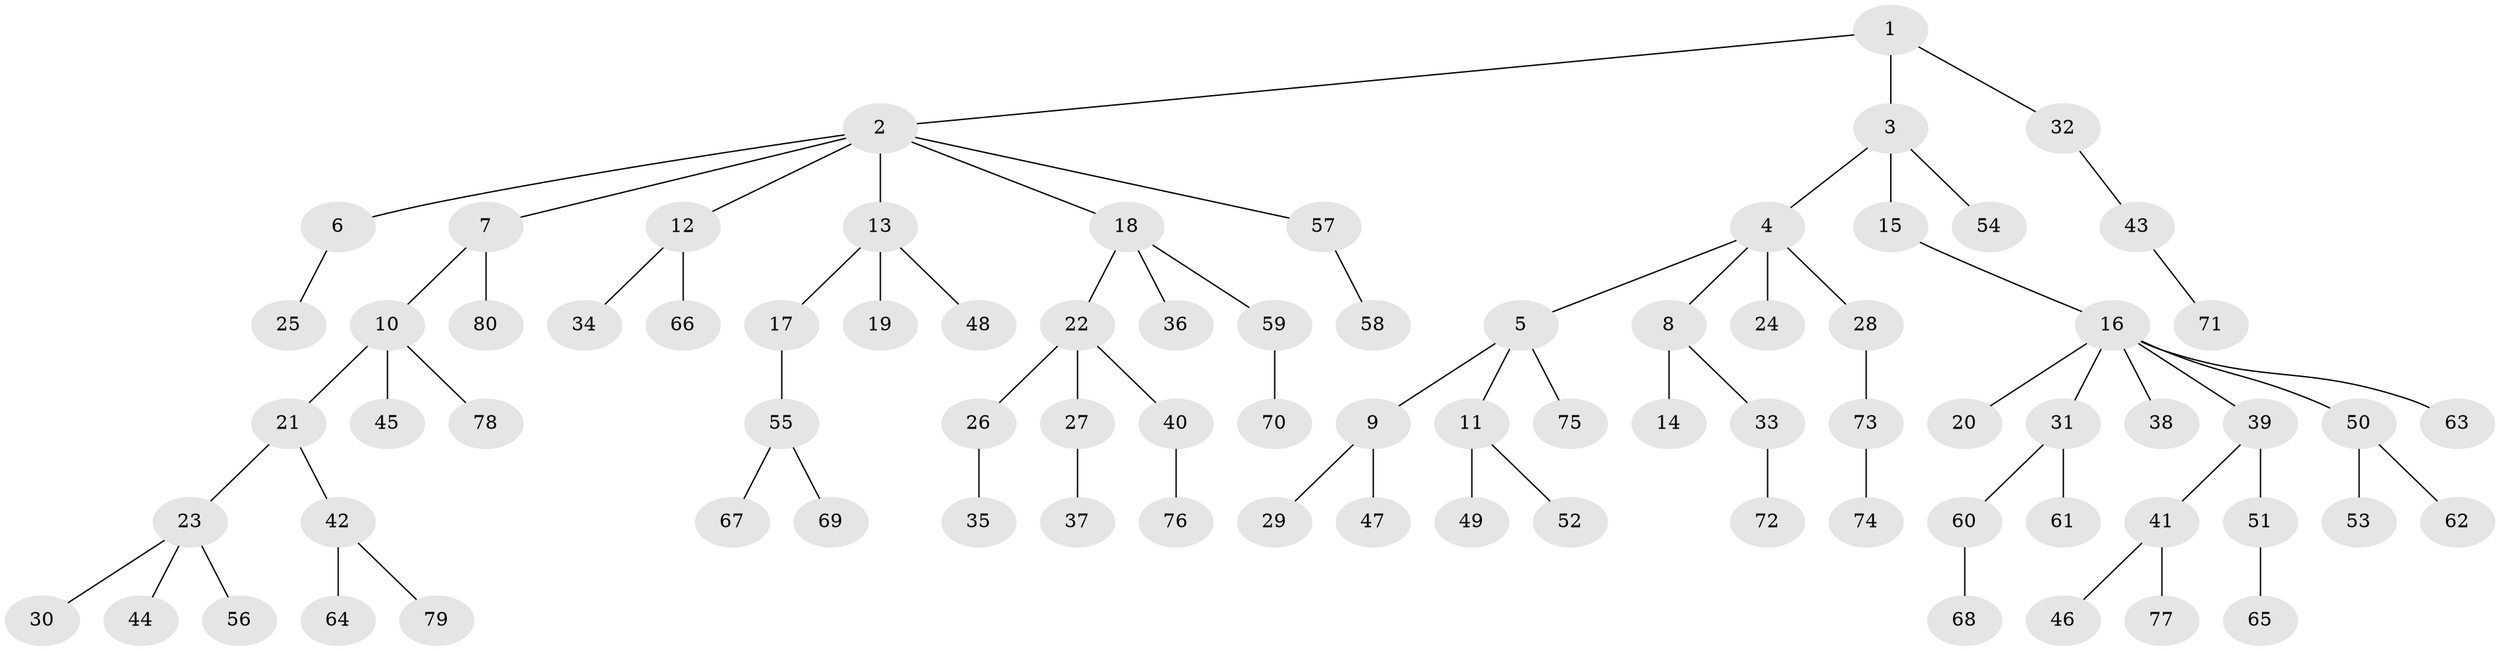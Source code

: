 // coarse degree distribution, {3: 0.12962962962962962, 9: 0.018518518518518517, 6: 0.037037037037037035, 1: 0.5555555555555556, 2: 0.2037037037037037, 4: 0.05555555555555555}
// Generated by graph-tools (version 1.1) at 2025/42/03/06/25 10:42:05]
// undirected, 80 vertices, 79 edges
graph export_dot {
graph [start="1"]
  node [color=gray90,style=filled];
  1;
  2;
  3;
  4;
  5;
  6;
  7;
  8;
  9;
  10;
  11;
  12;
  13;
  14;
  15;
  16;
  17;
  18;
  19;
  20;
  21;
  22;
  23;
  24;
  25;
  26;
  27;
  28;
  29;
  30;
  31;
  32;
  33;
  34;
  35;
  36;
  37;
  38;
  39;
  40;
  41;
  42;
  43;
  44;
  45;
  46;
  47;
  48;
  49;
  50;
  51;
  52;
  53;
  54;
  55;
  56;
  57;
  58;
  59;
  60;
  61;
  62;
  63;
  64;
  65;
  66;
  67;
  68;
  69;
  70;
  71;
  72;
  73;
  74;
  75;
  76;
  77;
  78;
  79;
  80;
  1 -- 2;
  1 -- 3;
  1 -- 32;
  2 -- 6;
  2 -- 7;
  2 -- 12;
  2 -- 13;
  2 -- 18;
  2 -- 57;
  3 -- 4;
  3 -- 15;
  3 -- 54;
  4 -- 5;
  4 -- 8;
  4 -- 24;
  4 -- 28;
  5 -- 9;
  5 -- 11;
  5 -- 75;
  6 -- 25;
  7 -- 10;
  7 -- 80;
  8 -- 14;
  8 -- 33;
  9 -- 29;
  9 -- 47;
  10 -- 21;
  10 -- 45;
  10 -- 78;
  11 -- 49;
  11 -- 52;
  12 -- 34;
  12 -- 66;
  13 -- 17;
  13 -- 19;
  13 -- 48;
  15 -- 16;
  16 -- 20;
  16 -- 31;
  16 -- 38;
  16 -- 39;
  16 -- 50;
  16 -- 63;
  17 -- 55;
  18 -- 22;
  18 -- 36;
  18 -- 59;
  21 -- 23;
  21 -- 42;
  22 -- 26;
  22 -- 27;
  22 -- 40;
  23 -- 30;
  23 -- 44;
  23 -- 56;
  26 -- 35;
  27 -- 37;
  28 -- 73;
  31 -- 60;
  31 -- 61;
  32 -- 43;
  33 -- 72;
  39 -- 41;
  39 -- 51;
  40 -- 76;
  41 -- 46;
  41 -- 77;
  42 -- 64;
  42 -- 79;
  43 -- 71;
  50 -- 53;
  50 -- 62;
  51 -- 65;
  55 -- 67;
  55 -- 69;
  57 -- 58;
  59 -- 70;
  60 -- 68;
  73 -- 74;
}
